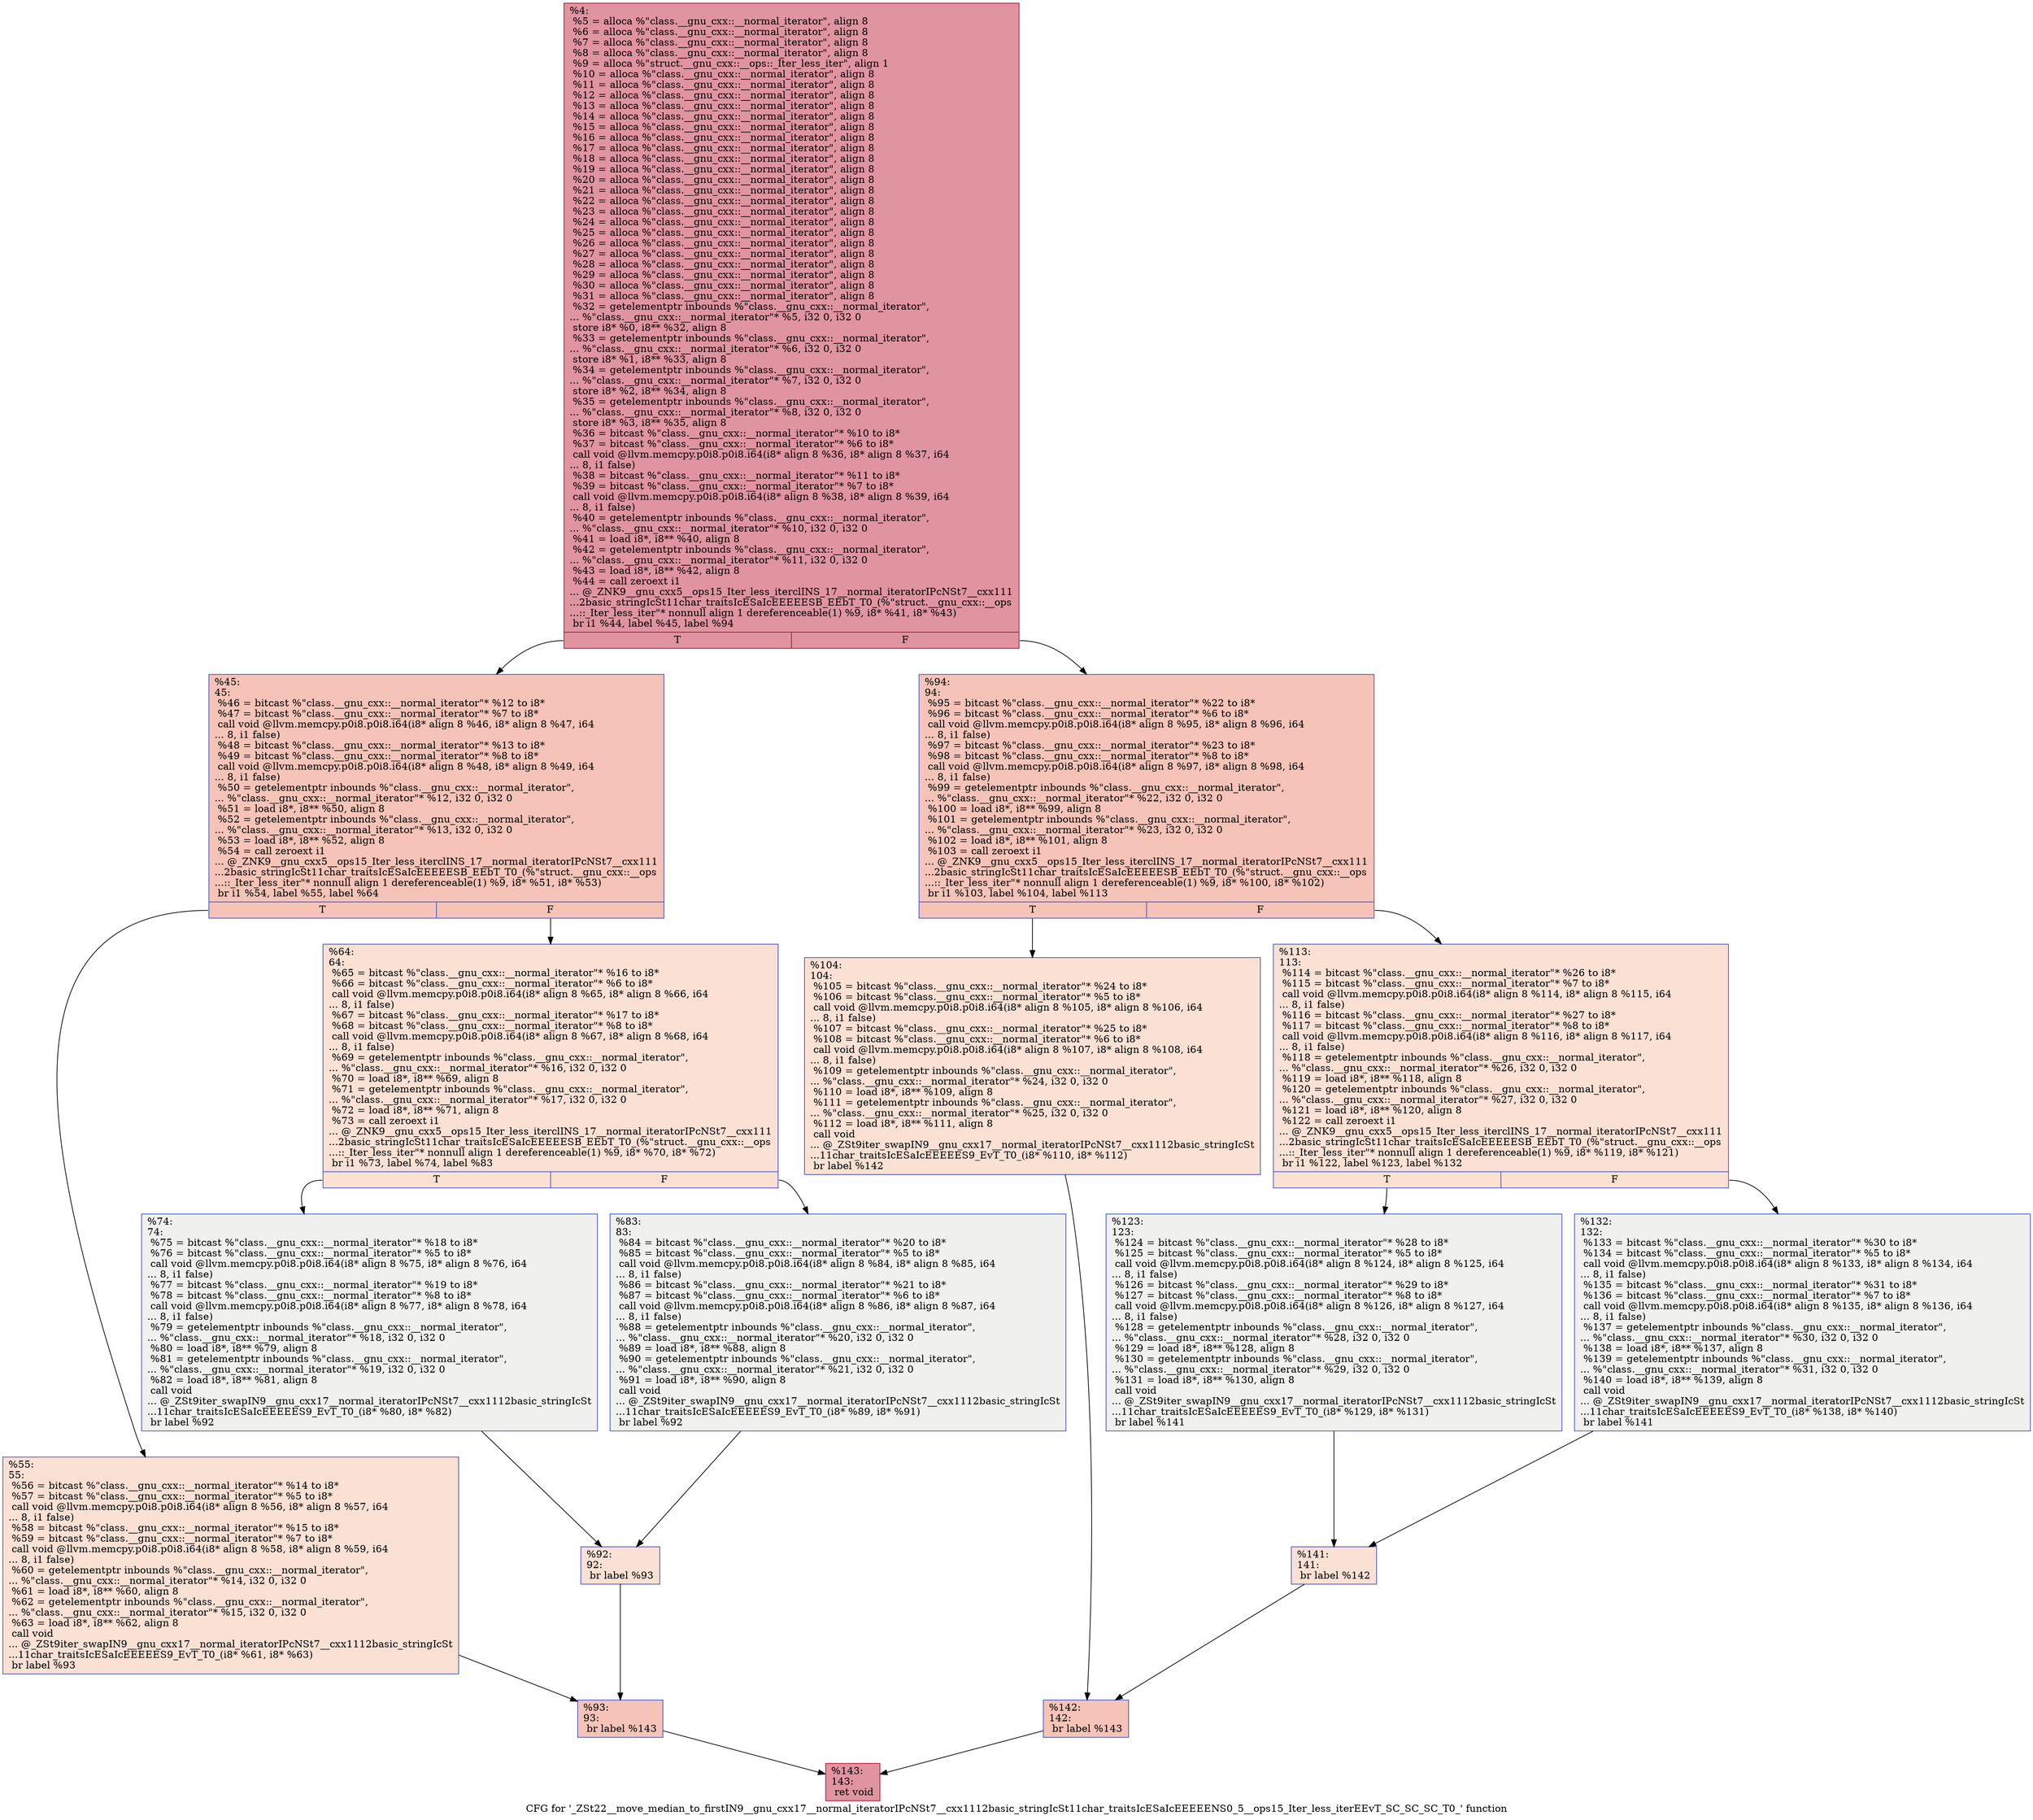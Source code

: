 digraph "CFG for '_ZSt22__move_median_to_firstIN9__gnu_cxx17__normal_iteratorIPcNSt7__cxx1112basic_stringIcSt11char_traitsIcESaIcEEEEENS0_5__ops15_Iter_less_iterEEvT_SC_SC_SC_T0_' function" {
	label="CFG for '_ZSt22__move_median_to_firstIN9__gnu_cxx17__normal_iteratorIPcNSt7__cxx1112basic_stringIcSt11char_traitsIcESaIcEEEEENS0_5__ops15_Iter_less_iterEEvT_SC_SC_SC_T0_' function";

	Node0x55a3cc6297d0 [shape=record,color="#b70d28ff", style=filled, fillcolor="#b70d2870",label="{%4:\l  %5 = alloca %\"class.__gnu_cxx::__normal_iterator\", align 8\l  %6 = alloca %\"class.__gnu_cxx::__normal_iterator\", align 8\l  %7 = alloca %\"class.__gnu_cxx::__normal_iterator\", align 8\l  %8 = alloca %\"class.__gnu_cxx::__normal_iterator\", align 8\l  %9 = alloca %\"struct.__gnu_cxx::__ops::_Iter_less_iter\", align 1\l  %10 = alloca %\"class.__gnu_cxx::__normal_iterator\", align 8\l  %11 = alloca %\"class.__gnu_cxx::__normal_iterator\", align 8\l  %12 = alloca %\"class.__gnu_cxx::__normal_iterator\", align 8\l  %13 = alloca %\"class.__gnu_cxx::__normal_iterator\", align 8\l  %14 = alloca %\"class.__gnu_cxx::__normal_iterator\", align 8\l  %15 = alloca %\"class.__gnu_cxx::__normal_iterator\", align 8\l  %16 = alloca %\"class.__gnu_cxx::__normal_iterator\", align 8\l  %17 = alloca %\"class.__gnu_cxx::__normal_iterator\", align 8\l  %18 = alloca %\"class.__gnu_cxx::__normal_iterator\", align 8\l  %19 = alloca %\"class.__gnu_cxx::__normal_iterator\", align 8\l  %20 = alloca %\"class.__gnu_cxx::__normal_iterator\", align 8\l  %21 = alloca %\"class.__gnu_cxx::__normal_iterator\", align 8\l  %22 = alloca %\"class.__gnu_cxx::__normal_iterator\", align 8\l  %23 = alloca %\"class.__gnu_cxx::__normal_iterator\", align 8\l  %24 = alloca %\"class.__gnu_cxx::__normal_iterator\", align 8\l  %25 = alloca %\"class.__gnu_cxx::__normal_iterator\", align 8\l  %26 = alloca %\"class.__gnu_cxx::__normal_iterator\", align 8\l  %27 = alloca %\"class.__gnu_cxx::__normal_iterator\", align 8\l  %28 = alloca %\"class.__gnu_cxx::__normal_iterator\", align 8\l  %29 = alloca %\"class.__gnu_cxx::__normal_iterator\", align 8\l  %30 = alloca %\"class.__gnu_cxx::__normal_iterator\", align 8\l  %31 = alloca %\"class.__gnu_cxx::__normal_iterator\", align 8\l  %32 = getelementptr inbounds %\"class.__gnu_cxx::__normal_iterator\",\l... %\"class.__gnu_cxx::__normal_iterator\"* %5, i32 0, i32 0\l  store i8* %0, i8** %32, align 8\l  %33 = getelementptr inbounds %\"class.__gnu_cxx::__normal_iterator\",\l... %\"class.__gnu_cxx::__normal_iterator\"* %6, i32 0, i32 0\l  store i8* %1, i8** %33, align 8\l  %34 = getelementptr inbounds %\"class.__gnu_cxx::__normal_iterator\",\l... %\"class.__gnu_cxx::__normal_iterator\"* %7, i32 0, i32 0\l  store i8* %2, i8** %34, align 8\l  %35 = getelementptr inbounds %\"class.__gnu_cxx::__normal_iterator\",\l... %\"class.__gnu_cxx::__normal_iterator\"* %8, i32 0, i32 0\l  store i8* %3, i8** %35, align 8\l  %36 = bitcast %\"class.__gnu_cxx::__normal_iterator\"* %10 to i8*\l  %37 = bitcast %\"class.__gnu_cxx::__normal_iterator\"* %6 to i8*\l  call void @llvm.memcpy.p0i8.p0i8.i64(i8* align 8 %36, i8* align 8 %37, i64\l... 8, i1 false)\l  %38 = bitcast %\"class.__gnu_cxx::__normal_iterator\"* %11 to i8*\l  %39 = bitcast %\"class.__gnu_cxx::__normal_iterator\"* %7 to i8*\l  call void @llvm.memcpy.p0i8.p0i8.i64(i8* align 8 %38, i8* align 8 %39, i64\l... 8, i1 false)\l  %40 = getelementptr inbounds %\"class.__gnu_cxx::__normal_iterator\",\l... %\"class.__gnu_cxx::__normal_iterator\"* %10, i32 0, i32 0\l  %41 = load i8*, i8** %40, align 8\l  %42 = getelementptr inbounds %\"class.__gnu_cxx::__normal_iterator\",\l... %\"class.__gnu_cxx::__normal_iterator\"* %11, i32 0, i32 0\l  %43 = load i8*, i8** %42, align 8\l  %44 = call zeroext i1\l... @_ZNK9__gnu_cxx5__ops15_Iter_less_iterclINS_17__normal_iteratorIPcNSt7__cxx111\l...2basic_stringIcSt11char_traitsIcESaIcEEEEESB_EEbT_T0_(%\"struct.__gnu_cxx::__ops\l...::_Iter_less_iter\"* nonnull align 1 dereferenceable(1) %9, i8* %41, i8* %43)\l  br i1 %44, label %45, label %94\l|{<s0>T|<s1>F}}"];
	Node0x55a3cc6297d0:s0 -> Node0x55a3cc62b1b0;
	Node0x55a3cc6297d0:s1 -> Node0x55a3cc62b200;
	Node0x55a3cc62b1b0 [shape=record,color="#3d50c3ff", style=filled, fillcolor="#e8765c70",label="{%45:\l45:                                               \l  %46 = bitcast %\"class.__gnu_cxx::__normal_iterator\"* %12 to i8*\l  %47 = bitcast %\"class.__gnu_cxx::__normal_iterator\"* %7 to i8*\l  call void @llvm.memcpy.p0i8.p0i8.i64(i8* align 8 %46, i8* align 8 %47, i64\l... 8, i1 false)\l  %48 = bitcast %\"class.__gnu_cxx::__normal_iterator\"* %13 to i8*\l  %49 = bitcast %\"class.__gnu_cxx::__normal_iterator\"* %8 to i8*\l  call void @llvm.memcpy.p0i8.p0i8.i64(i8* align 8 %48, i8* align 8 %49, i64\l... 8, i1 false)\l  %50 = getelementptr inbounds %\"class.__gnu_cxx::__normal_iterator\",\l... %\"class.__gnu_cxx::__normal_iterator\"* %12, i32 0, i32 0\l  %51 = load i8*, i8** %50, align 8\l  %52 = getelementptr inbounds %\"class.__gnu_cxx::__normal_iterator\",\l... %\"class.__gnu_cxx::__normal_iterator\"* %13, i32 0, i32 0\l  %53 = load i8*, i8** %52, align 8\l  %54 = call zeroext i1\l... @_ZNK9__gnu_cxx5__ops15_Iter_less_iterclINS_17__normal_iteratorIPcNSt7__cxx111\l...2basic_stringIcSt11char_traitsIcESaIcEEEEESB_EEbT_T0_(%\"struct.__gnu_cxx::__ops\l...::_Iter_less_iter\"* nonnull align 1 dereferenceable(1) %9, i8* %51, i8* %53)\l  br i1 %54, label %55, label %64\l|{<s0>T|<s1>F}}"];
	Node0x55a3cc62b1b0:s0 -> Node0x55a3cc62ba40;
	Node0x55a3cc62b1b0:s1 -> Node0x55a3cc62ba90;
	Node0x55a3cc62ba40 [shape=record,color="#3d50c3ff", style=filled, fillcolor="#f7b99e70",label="{%55:\l55:                                               \l  %56 = bitcast %\"class.__gnu_cxx::__normal_iterator\"* %14 to i8*\l  %57 = bitcast %\"class.__gnu_cxx::__normal_iterator\"* %5 to i8*\l  call void @llvm.memcpy.p0i8.p0i8.i64(i8* align 8 %56, i8* align 8 %57, i64\l... 8, i1 false)\l  %58 = bitcast %\"class.__gnu_cxx::__normal_iterator\"* %15 to i8*\l  %59 = bitcast %\"class.__gnu_cxx::__normal_iterator\"* %7 to i8*\l  call void @llvm.memcpy.p0i8.p0i8.i64(i8* align 8 %58, i8* align 8 %59, i64\l... 8, i1 false)\l  %60 = getelementptr inbounds %\"class.__gnu_cxx::__normal_iterator\",\l... %\"class.__gnu_cxx::__normal_iterator\"* %14, i32 0, i32 0\l  %61 = load i8*, i8** %60, align 8\l  %62 = getelementptr inbounds %\"class.__gnu_cxx::__normal_iterator\",\l... %\"class.__gnu_cxx::__normal_iterator\"* %15, i32 0, i32 0\l  %63 = load i8*, i8** %62, align 8\l  call void\l... @_ZSt9iter_swapIN9__gnu_cxx17__normal_iteratorIPcNSt7__cxx1112basic_stringIcSt\l...11char_traitsIcESaIcEEEEES9_EvT_T0_(i8* %61, i8* %63)\l  br label %93\l}"];
	Node0x55a3cc62ba40 -> Node0x55a3cc62c3f0;
	Node0x55a3cc62ba90 [shape=record,color="#3d50c3ff", style=filled, fillcolor="#f7b99e70",label="{%64:\l64:                                               \l  %65 = bitcast %\"class.__gnu_cxx::__normal_iterator\"* %16 to i8*\l  %66 = bitcast %\"class.__gnu_cxx::__normal_iterator\"* %6 to i8*\l  call void @llvm.memcpy.p0i8.p0i8.i64(i8* align 8 %65, i8* align 8 %66, i64\l... 8, i1 false)\l  %67 = bitcast %\"class.__gnu_cxx::__normal_iterator\"* %17 to i8*\l  %68 = bitcast %\"class.__gnu_cxx::__normal_iterator\"* %8 to i8*\l  call void @llvm.memcpy.p0i8.p0i8.i64(i8* align 8 %67, i8* align 8 %68, i64\l... 8, i1 false)\l  %69 = getelementptr inbounds %\"class.__gnu_cxx::__normal_iterator\",\l... %\"class.__gnu_cxx::__normal_iterator\"* %16, i32 0, i32 0\l  %70 = load i8*, i8** %69, align 8\l  %71 = getelementptr inbounds %\"class.__gnu_cxx::__normal_iterator\",\l... %\"class.__gnu_cxx::__normal_iterator\"* %17, i32 0, i32 0\l  %72 = load i8*, i8** %71, align 8\l  %73 = call zeroext i1\l... @_ZNK9__gnu_cxx5__ops15_Iter_less_iterclINS_17__normal_iteratorIPcNSt7__cxx111\l...2basic_stringIcSt11char_traitsIcESaIcEEEEESB_EEbT_T0_(%\"struct.__gnu_cxx::__ops\l...::_Iter_less_iter\"* nonnull align 1 dereferenceable(1) %9, i8* %70, i8* %72)\l  br i1 %73, label %74, label %83\l|{<s0>T|<s1>F}}"];
	Node0x55a3cc62ba90:s0 -> Node0x55a3cc62cd60;
	Node0x55a3cc62ba90:s1 -> Node0x55a3cc62cdb0;
	Node0x55a3cc62cd60 [shape=record,color="#3d50c3ff", style=filled, fillcolor="#dedcdb70",label="{%74:\l74:                                               \l  %75 = bitcast %\"class.__gnu_cxx::__normal_iterator\"* %18 to i8*\l  %76 = bitcast %\"class.__gnu_cxx::__normal_iterator\"* %5 to i8*\l  call void @llvm.memcpy.p0i8.p0i8.i64(i8* align 8 %75, i8* align 8 %76, i64\l... 8, i1 false)\l  %77 = bitcast %\"class.__gnu_cxx::__normal_iterator\"* %19 to i8*\l  %78 = bitcast %\"class.__gnu_cxx::__normal_iterator\"* %8 to i8*\l  call void @llvm.memcpy.p0i8.p0i8.i64(i8* align 8 %77, i8* align 8 %78, i64\l... 8, i1 false)\l  %79 = getelementptr inbounds %\"class.__gnu_cxx::__normal_iterator\",\l... %\"class.__gnu_cxx::__normal_iterator\"* %18, i32 0, i32 0\l  %80 = load i8*, i8** %79, align 8\l  %81 = getelementptr inbounds %\"class.__gnu_cxx::__normal_iterator\",\l... %\"class.__gnu_cxx::__normal_iterator\"* %19, i32 0, i32 0\l  %82 = load i8*, i8** %81, align 8\l  call void\l... @_ZSt9iter_swapIN9__gnu_cxx17__normal_iteratorIPcNSt7__cxx1112basic_stringIcSt\l...11char_traitsIcESaIcEEEEES9_EvT_T0_(i8* %80, i8* %82)\l  br label %92\l}"];
	Node0x55a3cc62cd60 -> Node0x55a3cc62d740;
	Node0x55a3cc62cdb0 [shape=record,color="#3d50c3ff", style=filled, fillcolor="#dedcdb70",label="{%83:\l83:                                               \l  %84 = bitcast %\"class.__gnu_cxx::__normal_iterator\"* %20 to i8*\l  %85 = bitcast %\"class.__gnu_cxx::__normal_iterator\"* %5 to i8*\l  call void @llvm.memcpy.p0i8.p0i8.i64(i8* align 8 %84, i8* align 8 %85, i64\l... 8, i1 false)\l  %86 = bitcast %\"class.__gnu_cxx::__normal_iterator\"* %21 to i8*\l  %87 = bitcast %\"class.__gnu_cxx::__normal_iterator\"* %6 to i8*\l  call void @llvm.memcpy.p0i8.p0i8.i64(i8* align 8 %86, i8* align 8 %87, i64\l... 8, i1 false)\l  %88 = getelementptr inbounds %\"class.__gnu_cxx::__normal_iterator\",\l... %\"class.__gnu_cxx::__normal_iterator\"* %20, i32 0, i32 0\l  %89 = load i8*, i8** %88, align 8\l  %90 = getelementptr inbounds %\"class.__gnu_cxx::__normal_iterator\",\l... %\"class.__gnu_cxx::__normal_iterator\"* %21, i32 0, i32 0\l  %91 = load i8*, i8** %90, align 8\l  call void\l... @_ZSt9iter_swapIN9__gnu_cxx17__normal_iteratorIPcNSt7__cxx1112basic_stringIcSt\l...11char_traitsIcESaIcEEEEES9_EvT_T0_(i8* %89, i8* %91)\l  br label %92\l}"];
	Node0x55a3cc62cdb0 -> Node0x55a3cc62d740;
	Node0x55a3cc62d740 [shape=record,color="#3d50c3ff", style=filled, fillcolor="#f7b99e70",label="{%92:\l92:                                               \l  br label %93\l}"];
	Node0x55a3cc62d740 -> Node0x55a3cc62c3f0;
	Node0x55a3cc62c3f0 [shape=record,color="#3d50c3ff", style=filled, fillcolor="#e8765c70",label="{%93:\l93:                                               \l  br label %143\l}"];
	Node0x55a3cc62c3f0 -> Node0x55a3cc62e0b0;
	Node0x55a3cc62b200 [shape=record,color="#3d50c3ff", style=filled, fillcolor="#e8765c70",label="{%94:\l94:                                               \l  %95 = bitcast %\"class.__gnu_cxx::__normal_iterator\"* %22 to i8*\l  %96 = bitcast %\"class.__gnu_cxx::__normal_iterator\"* %6 to i8*\l  call void @llvm.memcpy.p0i8.p0i8.i64(i8* align 8 %95, i8* align 8 %96, i64\l... 8, i1 false)\l  %97 = bitcast %\"class.__gnu_cxx::__normal_iterator\"* %23 to i8*\l  %98 = bitcast %\"class.__gnu_cxx::__normal_iterator\"* %8 to i8*\l  call void @llvm.memcpy.p0i8.p0i8.i64(i8* align 8 %97, i8* align 8 %98, i64\l... 8, i1 false)\l  %99 = getelementptr inbounds %\"class.__gnu_cxx::__normal_iterator\",\l... %\"class.__gnu_cxx::__normal_iterator\"* %22, i32 0, i32 0\l  %100 = load i8*, i8** %99, align 8\l  %101 = getelementptr inbounds %\"class.__gnu_cxx::__normal_iterator\",\l... %\"class.__gnu_cxx::__normal_iterator\"* %23, i32 0, i32 0\l  %102 = load i8*, i8** %101, align 8\l  %103 = call zeroext i1\l... @_ZNK9__gnu_cxx5__ops15_Iter_less_iterclINS_17__normal_iteratorIPcNSt7__cxx111\l...2basic_stringIcSt11char_traitsIcESaIcEEEEESB_EEbT_T0_(%\"struct.__gnu_cxx::__ops\l...::_Iter_less_iter\"* nonnull align 1 dereferenceable(1) %9, i8* %100, i8* %102)\l  br i1 %103, label %104, label %113\l|{<s0>T|<s1>F}}"];
	Node0x55a3cc62b200:s0 -> Node0x55a3cc62e960;
	Node0x55a3cc62b200:s1 -> Node0x55a3cc62e9b0;
	Node0x55a3cc62e960 [shape=record,color="#3d50c3ff", style=filled, fillcolor="#f7b99e70",label="{%104:\l104:                                              \l  %105 = bitcast %\"class.__gnu_cxx::__normal_iterator\"* %24 to i8*\l  %106 = bitcast %\"class.__gnu_cxx::__normal_iterator\"* %5 to i8*\l  call void @llvm.memcpy.p0i8.p0i8.i64(i8* align 8 %105, i8* align 8 %106, i64\l... 8, i1 false)\l  %107 = bitcast %\"class.__gnu_cxx::__normal_iterator\"* %25 to i8*\l  %108 = bitcast %\"class.__gnu_cxx::__normal_iterator\"* %6 to i8*\l  call void @llvm.memcpy.p0i8.p0i8.i64(i8* align 8 %107, i8* align 8 %108, i64\l... 8, i1 false)\l  %109 = getelementptr inbounds %\"class.__gnu_cxx::__normal_iterator\",\l... %\"class.__gnu_cxx::__normal_iterator\"* %24, i32 0, i32 0\l  %110 = load i8*, i8** %109, align 8\l  %111 = getelementptr inbounds %\"class.__gnu_cxx::__normal_iterator\",\l... %\"class.__gnu_cxx::__normal_iterator\"* %25, i32 0, i32 0\l  %112 = load i8*, i8** %111, align 8\l  call void\l... @_ZSt9iter_swapIN9__gnu_cxx17__normal_iteratorIPcNSt7__cxx1112basic_stringIcSt\l...11char_traitsIcESaIcEEEEES9_EvT_T0_(i8* %110, i8* %112)\l  br label %142\l}"];
	Node0x55a3cc62e960 -> Node0x55a3cc62f280;
	Node0x55a3cc62e9b0 [shape=record,color="#3d50c3ff", style=filled, fillcolor="#f7b99e70",label="{%113:\l113:                                              \l  %114 = bitcast %\"class.__gnu_cxx::__normal_iterator\"* %26 to i8*\l  %115 = bitcast %\"class.__gnu_cxx::__normal_iterator\"* %7 to i8*\l  call void @llvm.memcpy.p0i8.p0i8.i64(i8* align 8 %114, i8* align 8 %115, i64\l... 8, i1 false)\l  %116 = bitcast %\"class.__gnu_cxx::__normal_iterator\"* %27 to i8*\l  %117 = bitcast %\"class.__gnu_cxx::__normal_iterator\"* %8 to i8*\l  call void @llvm.memcpy.p0i8.p0i8.i64(i8* align 8 %116, i8* align 8 %117, i64\l... 8, i1 false)\l  %118 = getelementptr inbounds %\"class.__gnu_cxx::__normal_iterator\",\l... %\"class.__gnu_cxx::__normal_iterator\"* %26, i32 0, i32 0\l  %119 = load i8*, i8** %118, align 8\l  %120 = getelementptr inbounds %\"class.__gnu_cxx::__normal_iterator\",\l... %\"class.__gnu_cxx::__normal_iterator\"* %27, i32 0, i32 0\l  %121 = load i8*, i8** %120, align 8\l  %122 = call zeroext i1\l... @_ZNK9__gnu_cxx5__ops15_Iter_less_iterclINS_17__normal_iteratorIPcNSt7__cxx111\l...2basic_stringIcSt11char_traitsIcESaIcEEEEESB_EEbT_T0_(%\"struct.__gnu_cxx::__ops\l...::_Iter_less_iter\"* nonnull align 1 dereferenceable(1) %9, i8* %119, i8* %121)\l  br i1 %122, label %123, label %132\l|{<s0>T|<s1>F}}"];
	Node0x55a3cc62e9b0:s0 -> Node0x55a3cc62fb30;
	Node0x55a3cc62e9b0:s1 -> Node0x55a3cc62fb80;
	Node0x55a3cc62fb30 [shape=record,color="#3d50c3ff", style=filled, fillcolor="#dedcdb70",label="{%123:\l123:                                              \l  %124 = bitcast %\"class.__gnu_cxx::__normal_iterator\"* %28 to i8*\l  %125 = bitcast %\"class.__gnu_cxx::__normal_iterator\"* %5 to i8*\l  call void @llvm.memcpy.p0i8.p0i8.i64(i8* align 8 %124, i8* align 8 %125, i64\l... 8, i1 false)\l  %126 = bitcast %\"class.__gnu_cxx::__normal_iterator\"* %29 to i8*\l  %127 = bitcast %\"class.__gnu_cxx::__normal_iterator\"* %8 to i8*\l  call void @llvm.memcpy.p0i8.p0i8.i64(i8* align 8 %126, i8* align 8 %127, i64\l... 8, i1 false)\l  %128 = getelementptr inbounds %\"class.__gnu_cxx::__normal_iterator\",\l... %\"class.__gnu_cxx::__normal_iterator\"* %28, i32 0, i32 0\l  %129 = load i8*, i8** %128, align 8\l  %130 = getelementptr inbounds %\"class.__gnu_cxx::__normal_iterator\",\l... %\"class.__gnu_cxx::__normal_iterator\"* %29, i32 0, i32 0\l  %131 = load i8*, i8** %130, align 8\l  call void\l... @_ZSt9iter_swapIN9__gnu_cxx17__normal_iteratorIPcNSt7__cxx1112basic_stringIcSt\l...11char_traitsIcESaIcEEEEES9_EvT_T0_(i8* %129, i8* %131)\l  br label %141\l}"];
	Node0x55a3cc62fb30 -> Node0x55a3cc630c60;
	Node0x55a3cc62fb80 [shape=record,color="#3d50c3ff", style=filled, fillcolor="#dedcdb70",label="{%132:\l132:                                              \l  %133 = bitcast %\"class.__gnu_cxx::__normal_iterator\"* %30 to i8*\l  %134 = bitcast %\"class.__gnu_cxx::__normal_iterator\"* %5 to i8*\l  call void @llvm.memcpy.p0i8.p0i8.i64(i8* align 8 %133, i8* align 8 %134, i64\l... 8, i1 false)\l  %135 = bitcast %\"class.__gnu_cxx::__normal_iterator\"* %31 to i8*\l  %136 = bitcast %\"class.__gnu_cxx::__normal_iterator\"* %7 to i8*\l  call void @llvm.memcpy.p0i8.p0i8.i64(i8* align 8 %135, i8* align 8 %136, i64\l... 8, i1 false)\l  %137 = getelementptr inbounds %\"class.__gnu_cxx::__normal_iterator\",\l... %\"class.__gnu_cxx::__normal_iterator\"* %30, i32 0, i32 0\l  %138 = load i8*, i8** %137, align 8\l  %139 = getelementptr inbounds %\"class.__gnu_cxx::__normal_iterator\",\l... %\"class.__gnu_cxx::__normal_iterator\"* %31, i32 0, i32 0\l  %140 = load i8*, i8** %139, align 8\l  call void\l... @_ZSt9iter_swapIN9__gnu_cxx17__normal_iteratorIPcNSt7__cxx1112basic_stringIcSt\l...11char_traitsIcESaIcEEEEES9_EvT_T0_(i8* %138, i8* %140)\l  br label %141\l}"];
	Node0x55a3cc62fb80 -> Node0x55a3cc630c60;
	Node0x55a3cc630c60 [shape=record,color="#3d50c3ff", style=filled, fillcolor="#f7b99e70",label="{%141:\l141:                                              \l  br label %142\l}"];
	Node0x55a3cc630c60 -> Node0x55a3cc62f280;
	Node0x55a3cc62f280 [shape=record,color="#3d50c3ff", style=filled, fillcolor="#e8765c70",label="{%142:\l142:                                              \l  br label %143\l}"];
	Node0x55a3cc62f280 -> Node0x55a3cc62e0b0;
	Node0x55a3cc62e0b0 [shape=record,color="#b70d28ff", style=filled, fillcolor="#b70d2870",label="{%143:\l143:                                              \l  ret void\l}"];
}
